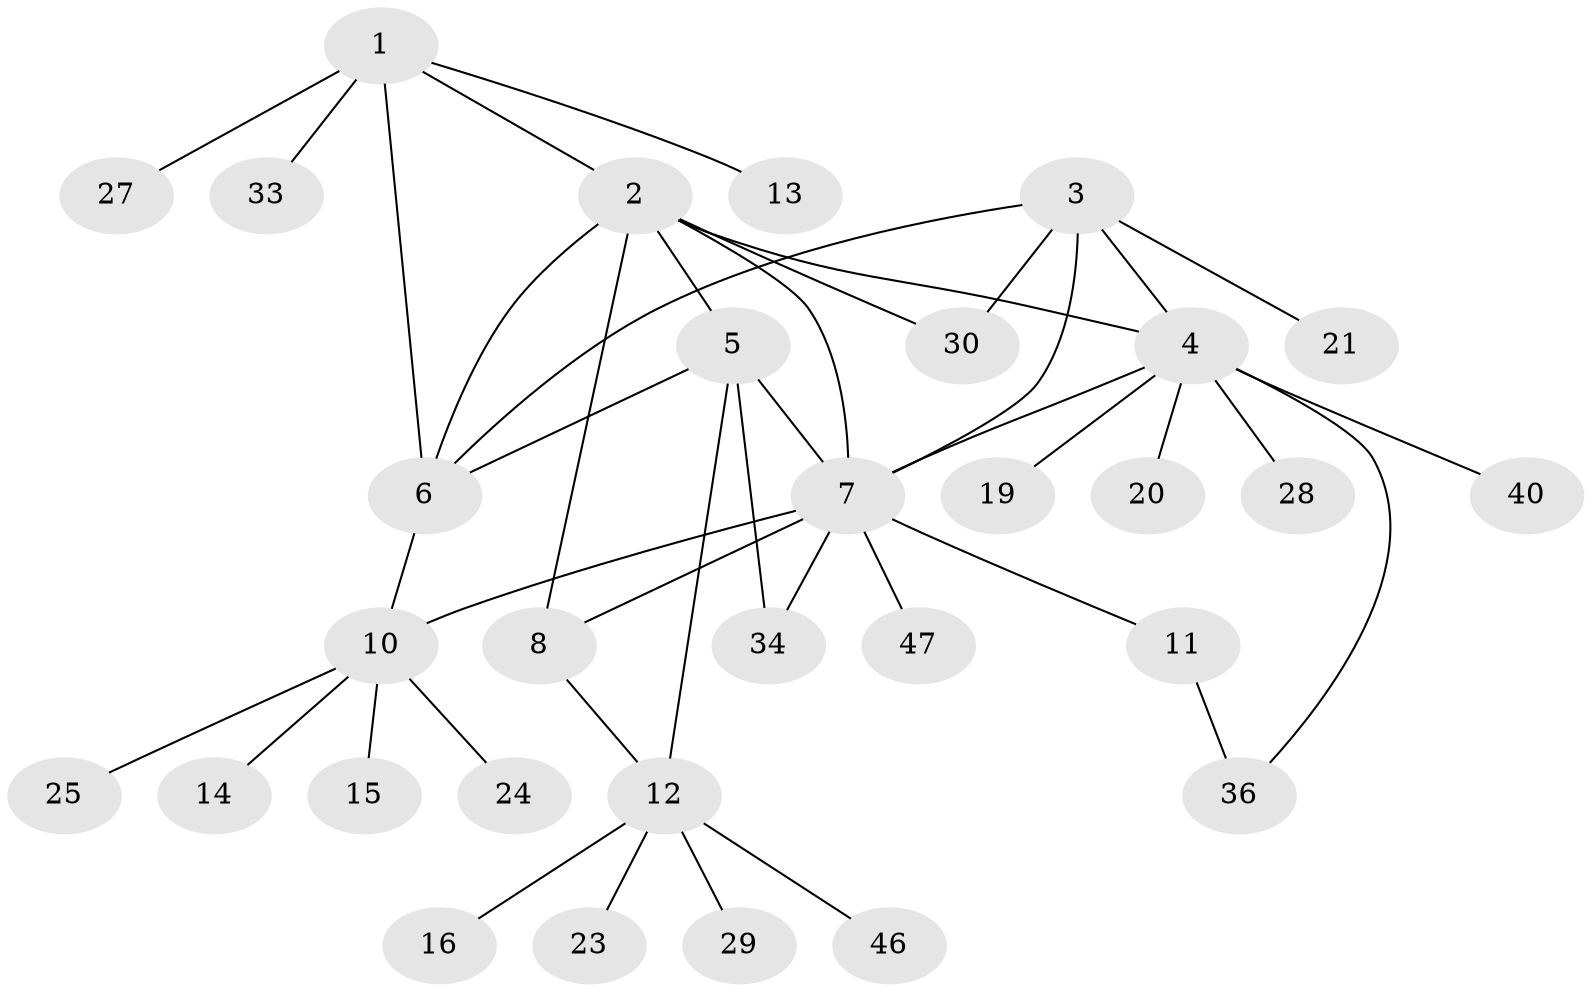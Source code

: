 // Generated by graph-tools (version 1.1) at 2025/24/03/03/25 07:24:15]
// undirected, 31 vertices, 42 edges
graph export_dot {
graph [start="1"]
  node [color=gray90,style=filled];
  1 [super="+38"];
  2 [super="+42"];
  3 [super="+44"];
  4 [super="+35"];
  5 [super="+32"];
  6 [super="+45"];
  7 [super="+9"];
  8;
  10 [super="+31"];
  11 [super="+17"];
  12 [super="+41"];
  13 [super="+22"];
  14;
  15;
  16 [super="+18"];
  19;
  20 [super="+26"];
  21;
  23;
  24;
  25;
  27 [super="+43"];
  28;
  29 [super="+37"];
  30;
  33;
  34;
  36 [super="+39"];
  40;
  46;
  47;
  1 -- 2;
  1 -- 13;
  1 -- 27;
  1 -- 33;
  1 -- 6;
  2 -- 4;
  2 -- 5;
  2 -- 8;
  2 -- 30;
  2 -- 6;
  2 -- 7;
  3 -- 4;
  3 -- 6;
  3 -- 21;
  3 -- 30;
  3 -- 7;
  4 -- 7;
  4 -- 19;
  4 -- 20;
  4 -- 28;
  4 -- 36;
  4 -- 40;
  5 -- 6;
  5 -- 7;
  5 -- 12;
  5 -- 34;
  6 -- 10;
  7 -- 8;
  7 -- 11;
  7 -- 47;
  7 -- 34;
  7 -- 10;
  8 -- 12;
  10 -- 14;
  10 -- 15;
  10 -- 24;
  10 -- 25;
  11 -- 36;
  12 -- 16;
  12 -- 23;
  12 -- 29;
  12 -- 46;
}

